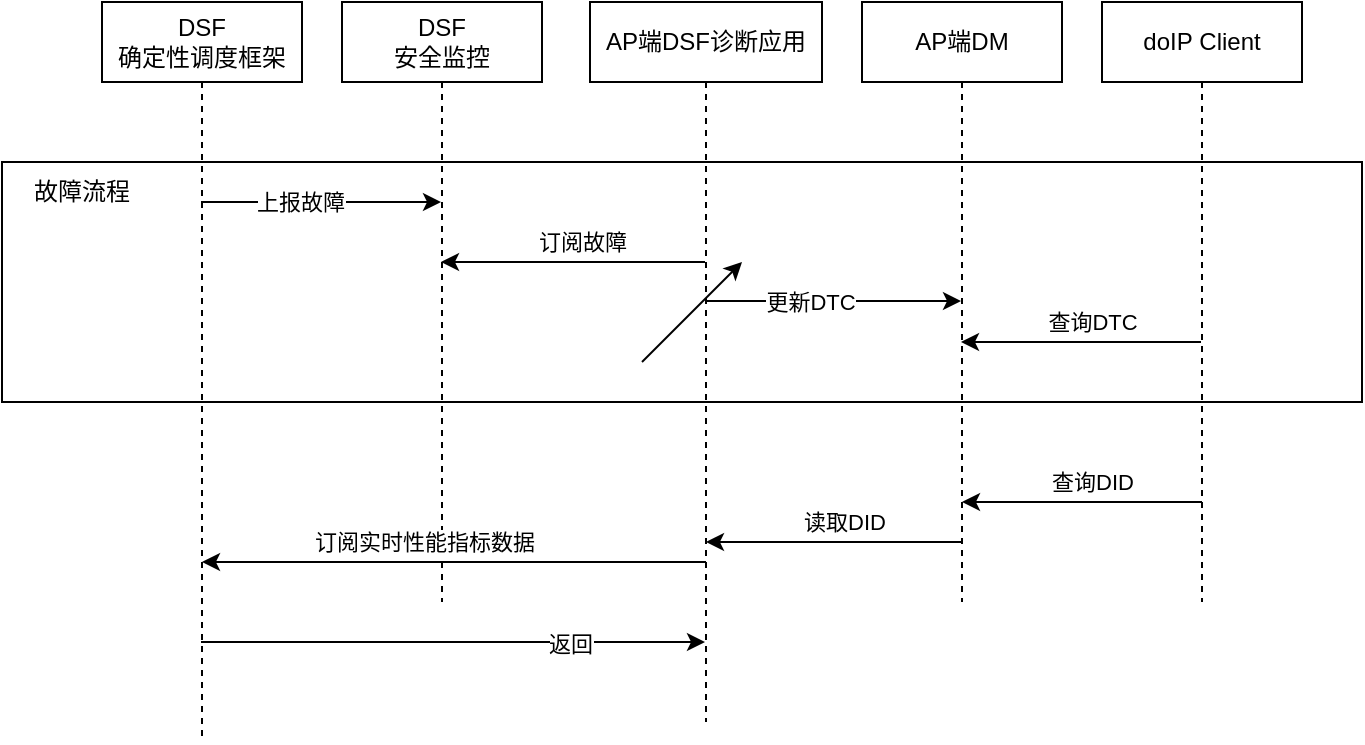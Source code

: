 <mxfile version="24.3.1" type="github">
  <diagram name="第 1 页" id="isr2lDTraLxDULHU4nca">
    <mxGraphModel dx="1002" dy="577" grid="1" gridSize="10" guides="1" tooltips="1" connect="1" arrows="1" fold="1" page="1" pageScale="1" pageWidth="827" pageHeight="1169" math="0" shadow="0">
      <root>
        <mxCell id="0" />
        <mxCell id="1" parent="0" />
        <mxCell id="JBAsln3w12oxfSZJZFha-20" value="" style="rounded=0;whiteSpace=wrap;html=1;" vertex="1" parent="1">
          <mxGeometry x="70" y="230" width="680" height="120" as="geometry" />
        </mxCell>
        <mxCell id="JBAsln3w12oxfSZJZFha-1" value="DSF&lt;div&gt;确定性调度框架&lt;/div&gt;" style="shape=umlLifeline;perimeter=lifelinePerimeter;whiteSpace=wrap;html=1;container=1;dropTarget=0;collapsible=0;recursiveResize=0;outlineConnect=0;portConstraint=eastwest;newEdgeStyle={&quot;curved&quot;:0,&quot;rounded&quot;:0};size=40;" vertex="1" parent="1">
          <mxGeometry x="120" y="150" width="100" height="370" as="geometry" />
        </mxCell>
        <mxCell id="JBAsln3w12oxfSZJZFha-2" value="DSF&lt;div&gt;安全监控&lt;/div&gt;" style="shape=umlLifeline;perimeter=lifelinePerimeter;whiteSpace=wrap;html=1;container=1;dropTarget=0;collapsible=0;recursiveResize=0;outlineConnect=0;portConstraint=eastwest;newEdgeStyle={&quot;curved&quot;:0,&quot;rounded&quot;:0};" vertex="1" parent="1">
          <mxGeometry x="240" y="150" width="100" height="300" as="geometry" />
        </mxCell>
        <mxCell id="JBAsln3w12oxfSZJZFha-4" value="AP端DSF诊断应用" style="shape=umlLifeline;perimeter=lifelinePerimeter;whiteSpace=wrap;html=1;container=1;dropTarget=0;collapsible=0;recursiveResize=0;outlineConnect=0;portConstraint=eastwest;newEdgeStyle={&quot;curved&quot;:0,&quot;rounded&quot;:0};" vertex="1" parent="1">
          <mxGeometry x="364" y="150" width="116" height="360" as="geometry" />
        </mxCell>
        <mxCell id="JBAsln3w12oxfSZJZFha-5" value="AP端DM" style="shape=umlLifeline;perimeter=lifelinePerimeter;whiteSpace=wrap;html=1;container=1;dropTarget=0;collapsible=0;recursiveResize=0;outlineConnect=0;portConstraint=eastwest;newEdgeStyle={&quot;curved&quot;:0,&quot;rounded&quot;:0};" vertex="1" parent="1">
          <mxGeometry x="500" y="150" width="100" height="300" as="geometry" />
        </mxCell>
        <mxCell id="JBAsln3w12oxfSZJZFha-6" value="doIP&amp;nbsp;Client" style="shape=umlLifeline;perimeter=lifelinePerimeter;whiteSpace=wrap;html=1;container=1;dropTarget=0;collapsible=0;recursiveResize=0;outlineConnect=0;portConstraint=eastwest;newEdgeStyle={&quot;curved&quot;:0,&quot;rounded&quot;:0};" vertex="1" parent="1">
          <mxGeometry x="620" y="150" width="100" height="300" as="geometry" />
        </mxCell>
        <mxCell id="JBAsln3w12oxfSZJZFha-9" value="" style="endArrow=classic;html=1;rounded=0;" edge="1" parent="1">
          <mxGeometry width="50" height="50" relative="1" as="geometry">
            <mxPoint x="169.5" y="250" as="sourcePoint" />
            <mxPoint x="289.5" y="250" as="targetPoint" />
          </mxGeometry>
        </mxCell>
        <mxCell id="JBAsln3w12oxfSZJZFha-10" value="上报故障" style="edgeLabel;html=1;align=center;verticalAlign=middle;resizable=0;points=[];" vertex="1" connectable="0" parent="JBAsln3w12oxfSZJZFha-9">
          <mxGeometry x="-0.192" relative="1" as="geometry">
            <mxPoint x="1" as="offset" />
          </mxGeometry>
        </mxCell>
        <mxCell id="JBAsln3w12oxfSZJZFha-11" value="" style="endArrow=classic;html=1;rounded=0;" edge="1" parent="1">
          <mxGeometry width="50" height="50" relative="1" as="geometry">
            <mxPoint x="421.5" y="280" as="sourcePoint" />
            <mxPoint x="289.5" y="280" as="targetPoint" />
            <Array as="points" />
          </mxGeometry>
        </mxCell>
        <mxCell id="JBAsln3w12oxfSZJZFha-12" value="订阅故障" style="edgeLabel;html=1;align=center;verticalAlign=middle;resizable=0;points=[];" vertex="1" connectable="0" parent="JBAsln3w12oxfSZJZFha-11">
          <mxGeometry x="0.114" y="1" relative="1" as="geometry">
            <mxPoint x="12" y="-11" as="offset" />
          </mxGeometry>
        </mxCell>
        <mxCell id="JBAsln3w12oxfSZJZFha-13" value="" style="endArrow=classic;html=1;rounded=0;" edge="1" parent="1">
          <mxGeometry width="50" height="50" relative="1" as="geometry">
            <mxPoint x="421.5" y="299.5" as="sourcePoint" />
            <mxPoint x="549.5" y="299.5" as="targetPoint" />
          </mxGeometry>
        </mxCell>
        <mxCell id="JBAsln3w12oxfSZJZFha-14" value="更新DTC" style="edgeLabel;html=1;align=center;verticalAlign=middle;resizable=0;points=[];" vertex="1" connectable="0" parent="JBAsln3w12oxfSZJZFha-13">
          <mxGeometry x="-0.192" relative="1" as="geometry">
            <mxPoint x="1" as="offset" />
          </mxGeometry>
        </mxCell>
        <mxCell id="JBAsln3w12oxfSZJZFha-15" value="" style="endArrow=classic;html=1;rounded=0;" edge="1" parent="1">
          <mxGeometry width="50" height="50" relative="1" as="geometry">
            <mxPoint x="669.5" y="320" as="sourcePoint" />
            <mxPoint x="549.5" y="320" as="targetPoint" />
            <Array as="points" />
          </mxGeometry>
        </mxCell>
        <mxCell id="JBAsln3w12oxfSZJZFha-16" value="查询DTC" style="edgeLabel;html=1;align=center;verticalAlign=middle;resizable=0;points=[];" vertex="1" connectable="0" parent="JBAsln3w12oxfSZJZFha-15">
          <mxGeometry x="0.114" y="1" relative="1" as="geometry">
            <mxPoint x="12" y="-11" as="offset" />
          </mxGeometry>
        </mxCell>
        <mxCell id="JBAsln3w12oxfSZJZFha-21" value="故障流程" style="text;html=1;align=center;verticalAlign=middle;whiteSpace=wrap;rounded=0;" vertex="1" parent="1">
          <mxGeometry x="80" y="230" width="60" height="30" as="geometry" />
        </mxCell>
        <mxCell id="JBAsln3w12oxfSZJZFha-22" value="" style="endArrow=classic;html=1;rounded=0;" edge="1" parent="1" target="JBAsln3w12oxfSZJZFha-1">
          <mxGeometry width="50" height="50" relative="1" as="geometry">
            <mxPoint x="422" y="430" as="sourcePoint" />
            <mxPoint x="290" y="430" as="targetPoint" />
            <Array as="points" />
          </mxGeometry>
        </mxCell>
        <mxCell id="JBAsln3w12oxfSZJZFha-23" value="订阅实时性能指标数据" style="edgeLabel;html=1;align=center;verticalAlign=middle;resizable=0;points=[];" vertex="1" connectable="0" parent="JBAsln3w12oxfSZJZFha-22">
          <mxGeometry x="0.114" y="1" relative="1" as="geometry">
            <mxPoint x="-1" y="-11" as="offset" />
          </mxGeometry>
        </mxCell>
        <mxCell id="JBAsln3w12oxfSZJZFha-25" value="" style="endArrow=classic;html=1;rounded=0;" edge="1" parent="1">
          <mxGeometry width="50" height="50" relative="1" as="geometry">
            <mxPoint x="670" y="400" as="sourcePoint" />
            <mxPoint x="550" y="400" as="targetPoint" />
            <Array as="points" />
          </mxGeometry>
        </mxCell>
        <mxCell id="JBAsln3w12oxfSZJZFha-26" value="查询DID" style="edgeLabel;html=1;align=center;verticalAlign=middle;resizable=0;points=[];" vertex="1" connectable="0" parent="JBAsln3w12oxfSZJZFha-25">
          <mxGeometry x="0.114" y="1" relative="1" as="geometry">
            <mxPoint x="12" y="-11" as="offset" />
          </mxGeometry>
        </mxCell>
        <mxCell id="JBAsln3w12oxfSZJZFha-27" value="" style="endArrow=classic;html=1;rounded=0;" edge="1" parent="1" target="JBAsln3w12oxfSZJZFha-4">
          <mxGeometry width="50" height="50" relative="1" as="geometry">
            <mxPoint x="550" y="420" as="sourcePoint" />
            <mxPoint x="430" y="420" as="targetPoint" />
            <Array as="points" />
          </mxGeometry>
        </mxCell>
        <mxCell id="JBAsln3w12oxfSZJZFha-28" value="读取DID" style="edgeLabel;html=1;align=center;verticalAlign=middle;resizable=0;points=[];" vertex="1" connectable="0" parent="JBAsln3w12oxfSZJZFha-27">
          <mxGeometry x="0.114" y="1" relative="1" as="geometry">
            <mxPoint x="12" y="-11" as="offset" />
          </mxGeometry>
        </mxCell>
        <mxCell id="JBAsln3w12oxfSZJZFha-29" value="" style="endArrow=classic;html=1;rounded=0;" edge="1" parent="1">
          <mxGeometry width="50" height="50" relative="1" as="geometry">
            <mxPoint x="169.5" y="470" as="sourcePoint" />
            <mxPoint x="421.5" y="470" as="targetPoint" />
          </mxGeometry>
        </mxCell>
        <mxCell id="JBAsln3w12oxfSZJZFha-30" value="返回" style="edgeLabel;html=1;align=center;verticalAlign=middle;resizable=0;points=[];" vertex="1" connectable="0" parent="JBAsln3w12oxfSZJZFha-29">
          <mxGeometry x="0.464" y="-1" relative="1" as="geometry">
            <mxPoint as="offset" />
          </mxGeometry>
        </mxCell>
        <mxCell id="JBAsln3w12oxfSZJZFha-31" value="" style="endArrow=classic;html=1;rounded=0;" edge="1" parent="1">
          <mxGeometry width="50" height="50" relative="1" as="geometry">
            <mxPoint x="390" y="330" as="sourcePoint" />
            <mxPoint x="440" y="280" as="targetPoint" />
          </mxGeometry>
        </mxCell>
      </root>
    </mxGraphModel>
  </diagram>
</mxfile>
